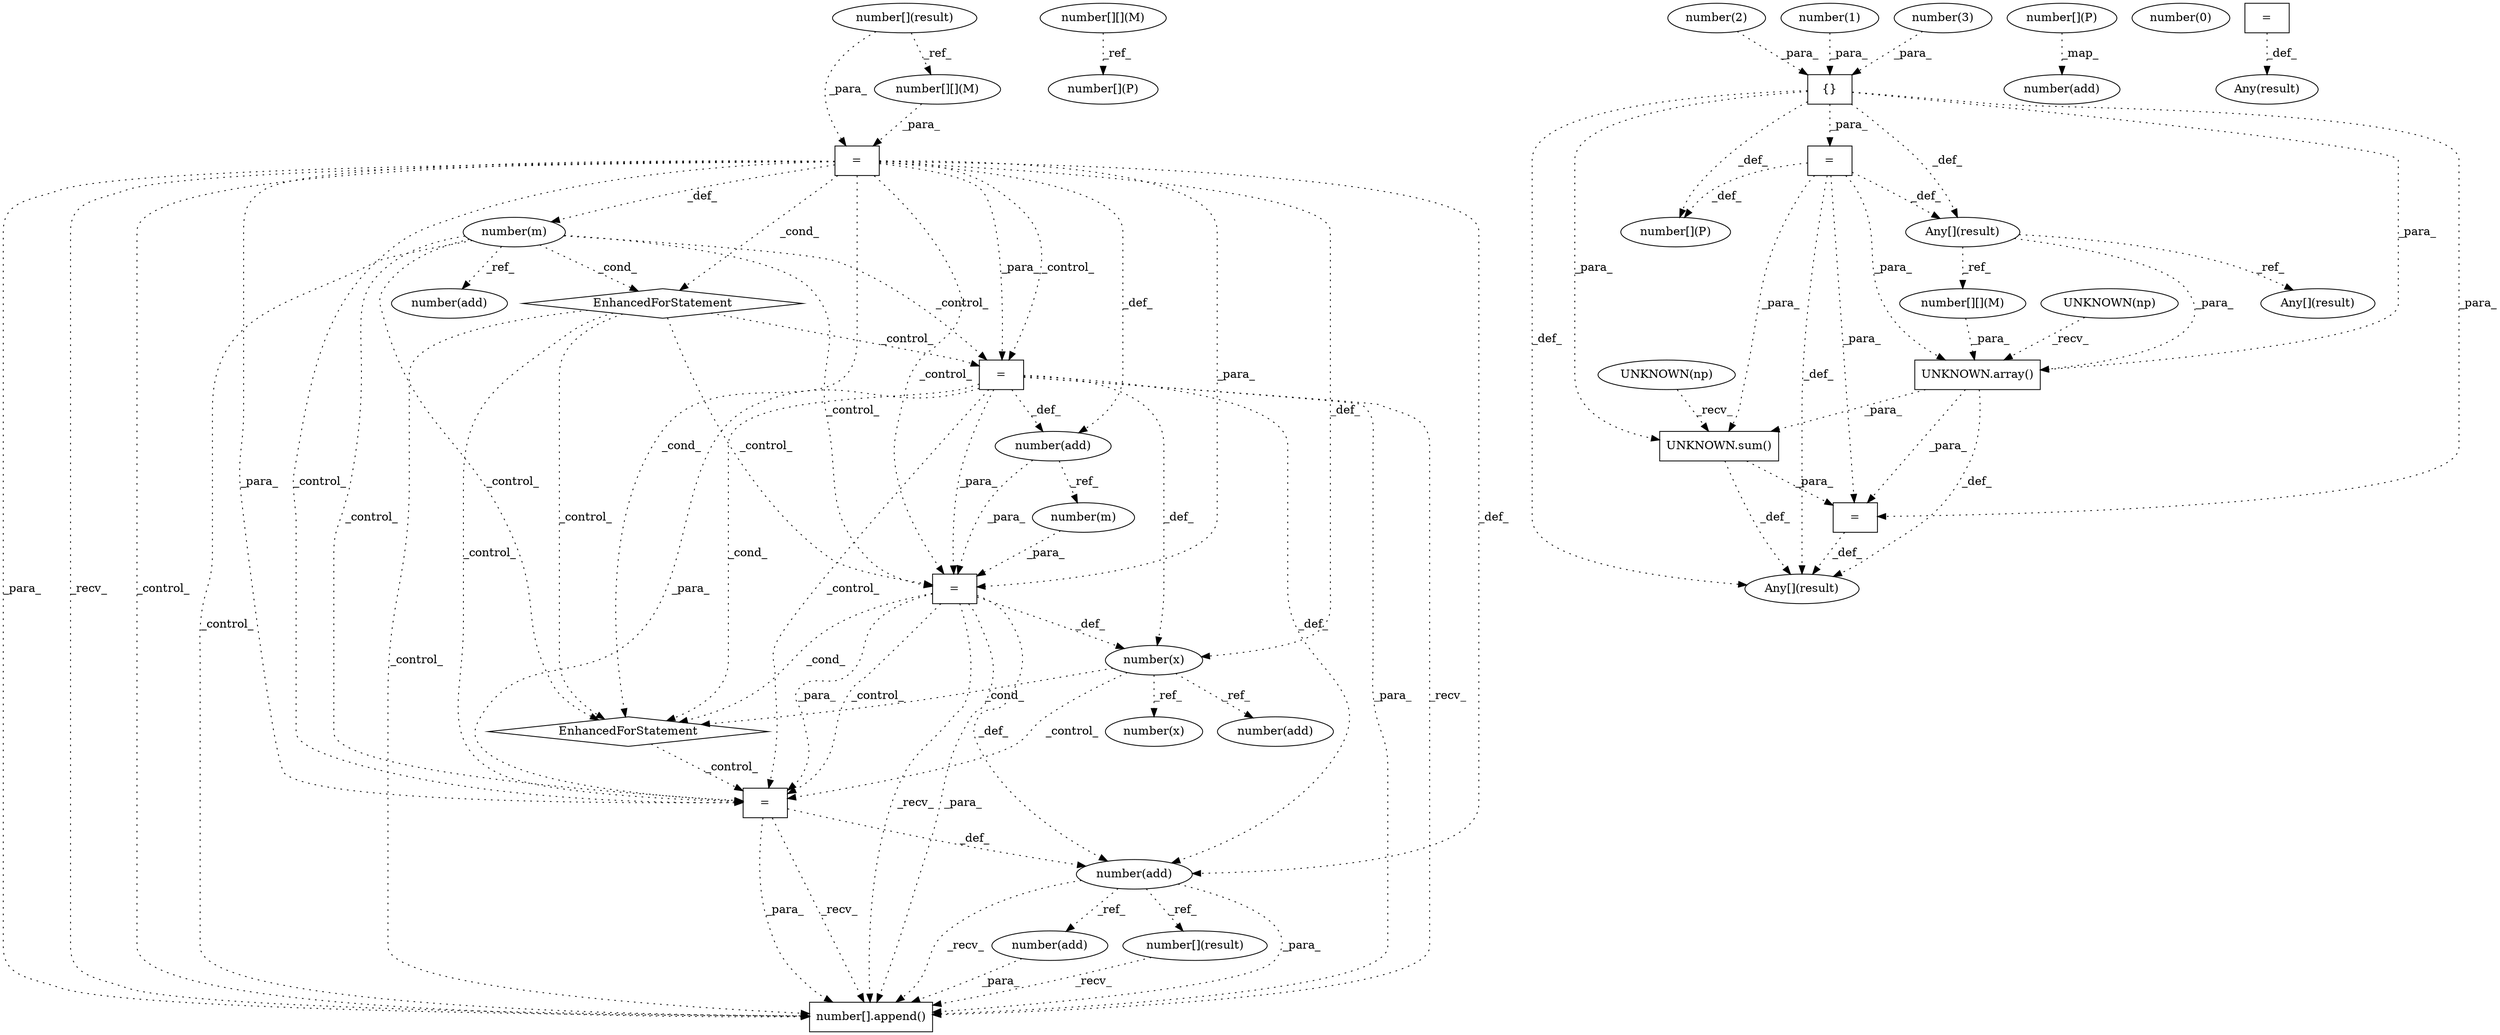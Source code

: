 digraph G {
1 [label="number[].append()" shape=box]
2 [label="number[][](M)" shape=ellipse]
3 [label="UNKNOWN(np)" shape=ellipse]
4 [label="UNKNOWN(np)" shape=ellipse]
5 [label="=" shape=box]
6 [label="number(add)" shape=ellipse]
7 [label="=" shape=box]
8 [label="number(add)" shape=ellipse]
9 [label="number(add)" shape=ellipse]
10 [label="UNKNOWN.sum()" shape=box]
11 [label="Any[](result)" shape=ellipse]
12 [label="number(0)" shape=ellipse]
13 [label="number(add)" shape=ellipse]
14 [label="Any[](result)" shape=ellipse]
15 [label="{}" shape=box]
16 [label="number[](P)" shape=ellipse]
17 [label="number[](P)" shape=ellipse]
18 [label="EnhancedForStatement" shape=diamond]
19 [label="EnhancedForStatement" shape=diamond]
20 [label="number[][](M)" shape=ellipse]
21 [label="=" shape=box]
22 [label="number(2)" shape=ellipse]
23 [label="UNKNOWN.array()" shape=box]
24 [label="number(m)" shape=ellipse]
25 [label="Any[](result)" shape=ellipse]
26 [label="=" shape=box]
27 [label="number[](P)" shape=ellipse]
28 [label="Any(result)" shape=ellipse]
29 [label="number(1)" shape=ellipse]
30 [label="number(add)" shape=ellipse]
31 [label="number[][](M)" shape=ellipse]
32 [label="number(x)" shape=ellipse]
33 [label="number(m)" shape=ellipse]
34 [label="number(x)" shape=ellipse]
35 [label="number[](result)" shape=ellipse]
36 [label="number[](result)" shape=ellipse]
37 [label="number(add)" shape=ellipse]
38 [label="=" shape=box]
39 [label="number(3)" shape=ellipse]
40 [label="=" shape=box]
41 [label="=" shape=box]
19 -> 1 [label="_control_" style=dotted];
35 -> 1 [label="_recv_" style=dotted];
30 -> 1 [label="_para_" style=dotted];
13 -> 1 [label="_para_" style=dotted];
38 -> 1 [label="_para_" style=dotted];
41 -> 1 [label="_para_" style=dotted];
40 -> 1 [label="_para_" style=dotted];
5 -> 1 [label="_para_" style=dotted];
13 -> 1 [label="_recv_" style=dotted];
38 -> 1 [label="_recv_" style=dotted];
41 -> 1 [label="_recv_" style=dotted];
40 -> 1 [label="_recv_" style=dotted];
5 -> 1 [label="_recv_" style=dotted];
33 -> 1 [label="_control_" style=dotted];
5 -> 1 [label="_control_" style=dotted];
20 -> 5 [label="_para_" style=dotted];
36 -> 5 [label="_para_" style=dotted];
33 -> 6 [label="_ref_" style=dotted];
21 -> 7 [label="_para_" style=dotted];
15 -> 7 [label="_para_" style=dotted];
10 -> 7 [label="_para_" style=dotted];
23 -> 7 [label="_para_" style=dotted];
32 -> 8 [label="_ref_" style=dotted];
27 -> 9 [label="_map_" style=dotted];
4 -> 10 [label="_recv_" style=dotted];
23 -> 10 [label="_para_" style=dotted];
21 -> 10 [label="_para_" style=dotted];
15 -> 10 [label="_para_" style=dotted];
7 -> 11 [label="_def_" style=dotted];
21 -> 11 [label="_def_" style=dotted];
15 -> 11 [label="_def_" style=dotted];
10 -> 11 [label="_def_" style=dotted];
23 -> 11 [label="_def_" style=dotted];
38 -> 13 [label="_def_" style=dotted];
41 -> 13 [label="_def_" style=dotted];
40 -> 13 [label="_def_" style=dotted];
5 -> 13 [label="_def_" style=dotted];
21 -> 14 [label="_def_" style=dotted];
15 -> 14 [label="_def_" style=dotted];
29 -> 15 [label="_para_" style=dotted];
22 -> 15 [label="_para_" style=dotted];
39 -> 15 [label="_para_" style=dotted];
21 -> 16 [label="_def_" style=dotted];
15 -> 16 [label="_def_" style=dotted];
2 -> 17 [label="_ref_" style=dotted];
19 -> 18 [label="_control_" style=dotted];
32 -> 18 [label="_cond_" style=dotted];
41 -> 18 [label="_cond_" style=dotted];
40 -> 18 [label="_cond_" style=dotted];
5 -> 18 [label="_cond_" style=dotted];
33 -> 18 [label="_control_" style=dotted];
33 -> 19 [label="_cond_" style=dotted];
5 -> 19 [label="_cond_" style=dotted];
36 -> 20 [label="_ref_" style=dotted];
15 -> 21 [label="_para_" style=dotted];
3 -> 23 [label="_recv_" style=dotted];
31 -> 23 [label="_para_" style=dotted];
14 -> 23 [label="_para_" style=dotted];
21 -> 23 [label="_para_" style=dotted];
15 -> 23 [label="_para_" style=dotted];
37 -> 24 [label="_ref_" style=dotted];
14 -> 25 [label="_ref_" style=dotted];
26 -> 28 [label="_def_" style=dotted];
13 -> 30 [label="_ref_" style=dotted];
14 -> 31 [label="_ref_" style=dotted];
41 -> 32 [label="_def_" style=dotted];
40 -> 32 [label="_def_" style=dotted];
5 -> 32 [label="_def_" style=dotted];
5 -> 33 [label="_def_" style=dotted];
32 -> 34 [label="_ref_" style=dotted];
13 -> 35 [label="_ref_" style=dotted];
40 -> 37 [label="_def_" style=dotted];
5 -> 37 [label="_def_" style=dotted];
18 -> 38 [label="_control_" style=dotted];
41 -> 38 [label="_para_" style=dotted];
40 -> 38 [label="_para_" style=dotted];
5 -> 38 [label="_para_" style=dotted];
19 -> 38 [label="_control_" style=dotted];
32 -> 38 [label="_control_" style=dotted];
41 -> 38 [label="_control_" style=dotted];
40 -> 38 [label="_control_" style=dotted];
5 -> 38 [label="_control_" style=dotted];
33 -> 38 [label="_control_" style=dotted];
19 -> 40 [label="_control_" style=dotted];
5 -> 40 [label="_para_" style=dotted];
33 -> 40 [label="_control_" style=dotted];
5 -> 40 [label="_control_" style=dotted];
19 -> 41 [label="_control_" style=dotted];
24 -> 41 [label="_para_" style=dotted];
37 -> 41 [label="_para_" style=dotted];
40 -> 41 [label="_para_" style=dotted];
5 -> 41 [label="_para_" style=dotted];
33 -> 41 [label="_control_" style=dotted];
5 -> 41 [label="_control_" style=dotted];
}